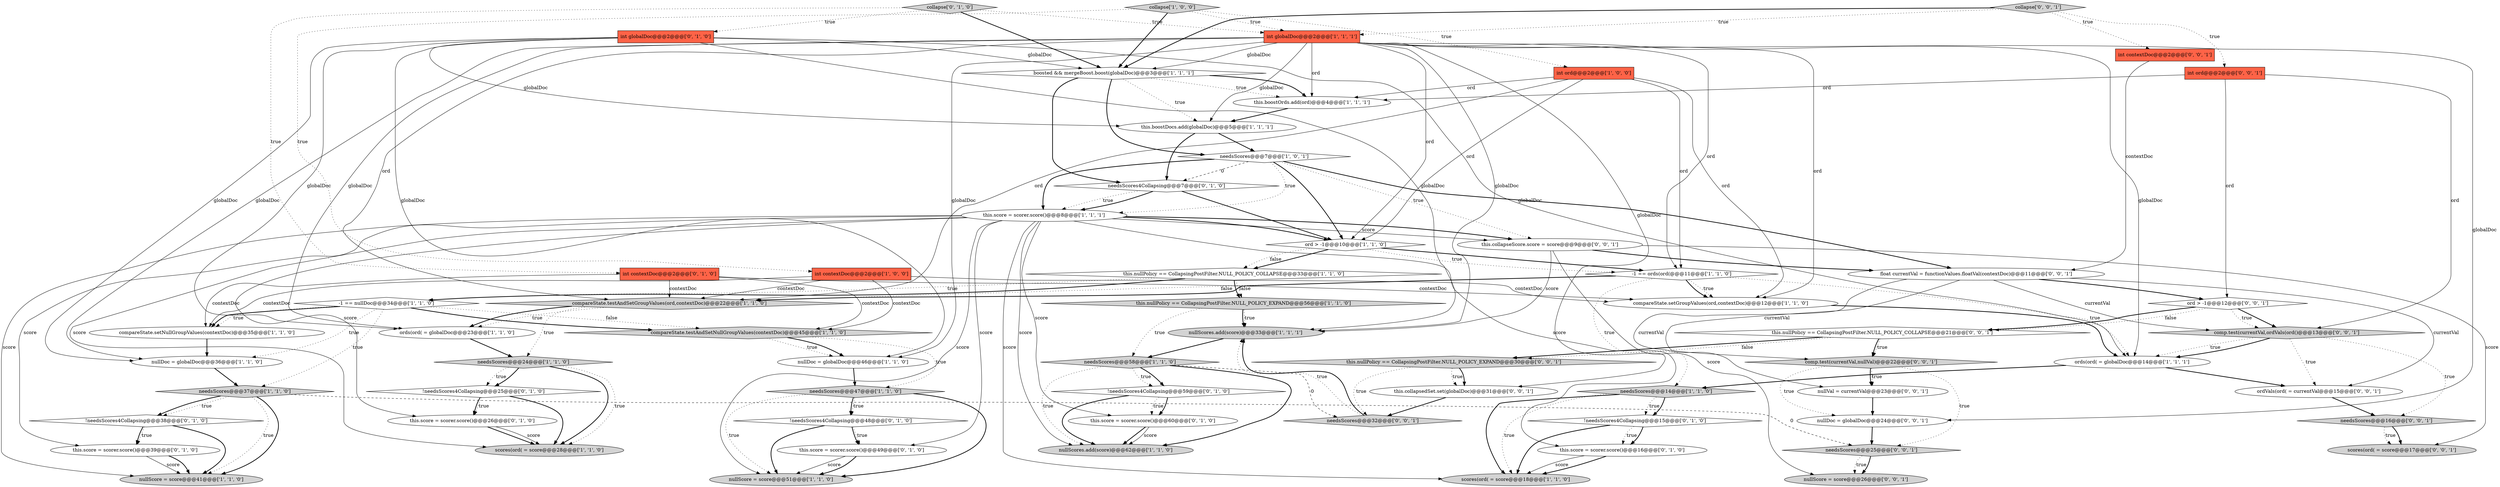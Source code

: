 digraph {
64 [style = filled, label = "scores(ord( = score@@@17@@@['0', '0', '1']", fillcolor = lightgray, shape = ellipse image = "AAA0AAABBB3BBB"];
19 [style = filled, label = "nullScores.add(score)@@@33@@@['1', '1', '1']", fillcolor = lightgray, shape = ellipse image = "AAA0AAABBB1BBB"];
43 [style = filled, label = "!needsScores4Collapsing@@@38@@@['0', '1', '0']", fillcolor = white, shape = diamond image = "AAA1AAABBB2BBB"];
54 [style = filled, label = "comp.test(currentVal,nullVal)@@@22@@@['0', '0', '1']", fillcolor = lightgray, shape = diamond image = "AAA0AAABBB3BBB"];
15 [style = filled, label = "needsScores@@@24@@@['1', '1', '0']", fillcolor = lightgray, shape = diamond image = "AAA0AAABBB1BBB"];
24 [style = filled, label = "needsScores@@@14@@@['1', '1', '0']", fillcolor = lightgray, shape = diamond image = "AAA0AAABBB1BBB"];
34 [style = filled, label = "this.score = scorer.score()@@@39@@@['0', '1', '0']", fillcolor = white, shape = ellipse image = "AAA1AAABBB2BBB"];
30 [style = filled, label = "needsScores@@@7@@@['1', '0', '1']", fillcolor = white, shape = diamond image = "AAA0AAABBB1BBB"];
53 [style = filled, label = "collapse['0', '0', '1']", fillcolor = lightgray, shape = diamond image = "AAA0AAABBB3BBB"];
27 [style = filled, label = "needsScores@@@58@@@['1', '1', '0']", fillcolor = lightgray, shape = diamond image = "AAA0AAABBB1BBB"];
57 [style = filled, label = "nullVal = currentVal@@@23@@@['0', '0', '1']", fillcolor = white, shape = ellipse image = "AAA0AAABBB3BBB"];
21 [style = filled, label = "scores(ord( = score@@@28@@@['1', '1', '0']", fillcolor = lightgray, shape = ellipse image = "AAA0AAABBB1BBB"];
31 [style = filled, label = "nullScore = score@@@51@@@['1', '1', '0']", fillcolor = lightgray, shape = ellipse image = "AAA0AAABBB1BBB"];
40 [style = filled, label = "needsScores4Collapsing@@@7@@@['0', '1', '0']", fillcolor = white, shape = diamond image = "AAA1AAABBB2BBB"];
58 [style = filled, label = "float currentVal = functionValues.floatVal(contextDoc)@@@11@@@['0', '0', '1']", fillcolor = white, shape = ellipse image = "AAA0AAABBB3BBB"];
16 [style = filled, label = "-1 == nullDoc@@@34@@@['1', '1', '0']", fillcolor = white, shape = diamond image = "AAA0AAABBB1BBB"];
61 [style = filled, label = "int contextDoc@@@2@@@['0', '0', '1']", fillcolor = tomato, shape = box image = "AAA0AAABBB3BBB"];
9 [style = filled, label = "int ord@@@2@@@['1', '0', '0']", fillcolor = tomato, shape = box image = "AAA0AAABBB1BBB"];
13 [style = filled, label = "this.score = scorer.score()@@@8@@@['1', '1', '1']", fillcolor = white, shape = ellipse image = "AAA0AAABBB1BBB"];
17 [style = filled, label = "this.nullPolicy == CollapsingPostFilter.NULL_POLICY_COLLAPSE@@@33@@@['1', '1', '0']", fillcolor = white, shape = diamond image = "AAA0AAABBB1BBB"];
46 [style = filled, label = "this.score = scorer.score()@@@16@@@['0', '1', '0']", fillcolor = white, shape = ellipse image = "AAA1AAABBB2BBB"];
51 [style = filled, label = "this.nullPolicy == CollapsingPostFilter.NULL_POLICY_COLLAPSE@@@21@@@['0', '0', '1']", fillcolor = white, shape = diamond image = "AAA0AAABBB3BBB"];
35 [style = filled, label = "!needsScores4Collapsing@@@48@@@['0', '1', '0']", fillcolor = white, shape = diamond image = "AAA1AAABBB2BBB"];
62 [style = filled, label = "this.collapseScore.score = score@@@9@@@['0', '0', '1']", fillcolor = white, shape = ellipse image = "AAA0AAABBB3BBB"];
11 [style = filled, label = "compareState.setNullGroupValues(contextDoc)@@@35@@@['1', '1', '0']", fillcolor = white, shape = ellipse image = "AAA0AAABBB1BBB"];
7 [style = filled, label = "nullScore = score@@@41@@@['1', '1', '0']", fillcolor = lightgray, shape = ellipse image = "AAA0AAABBB1BBB"];
60 [style = filled, label = "needsScores@@@16@@@['0', '0', '1']", fillcolor = lightgray, shape = diamond image = "AAA0AAABBB3BBB"];
5 [style = filled, label = "compareState.setGroupValues(ord,contextDoc)@@@12@@@['1', '1', '0']", fillcolor = white, shape = ellipse image = "AAA0AAABBB1BBB"];
42 [style = filled, label = "this.score = scorer.score()@@@49@@@['0', '1', '0']", fillcolor = white, shape = ellipse image = "AAA1AAABBB2BBB"];
4 [style = filled, label = "ords(ord( = globalDoc@@@14@@@['1', '1', '1']", fillcolor = white, shape = ellipse image = "AAA0AAABBB1BBB"];
12 [style = filled, label = "needsScores@@@37@@@['1', '1', '0']", fillcolor = lightgray, shape = diamond image = "AAA0AAABBB1BBB"];
1 [style = filled, label = "compareState.testAndSetNullGroupValues(contextDoc)@@@45@@@['1', '1', '0']", fillcolor = lightgray, shape = diamond image = "AAA0AAABBB1BBB"];
6 [style = filled, label = "compareState.testAndSetGroupValues(ord,contextDoc)@@@22@@@['1', '1', '0']", fillcolor = lightgray, shape = diamond image = "AAA0AAABBB1BBB"];
33 [style = filled, label = "collapse['0', '1', '0']", fillcolor = lightgray, shape = diamond image = "AAA0AAABBB2BBB"];
41 [style = filled, label = "this.score = scorer.score()@@@26@@@['0', '1', '0']", fillcolor = white, shape = ellipse image = "AAA1AAABBB2BBB"];
47 [style = filled, label = "ordVals(ord( = currentVal@@@15@@@['0', '0', '1']", fillcolor = white, shape = ellipse image = "AAA0AAABBB3BBB"];
52 [style = filled, label = "comp.test(currentVal,ordVals(ord()@@@13@@@['0', '0', '1']", fillcolor = lightgray, shape = diamond image = "AAA0AAABBB3BBB"];
18 [style = filled, label = "this.boostDocs.add(globalDoc)@@@5@@@['1', '1', '1']", fillcolor = white, shape = ellipse image = "AAA0AAABBB1BBB"];
3 [style = filled, label = "int contextDoc@@@2@@@['1', '0', '0']", fillcolor = tomato, shape = box image = "AAA0AAABBB1BBB"];
37 [style = filled, label = "int contextDoc@@@2@@@['0', '1', '0']", fillcolor = tomato, shape = box image = "AAA0AAABBB2BBB"];
25 [style = filled, label = "scores(ord( = score@@@18@@@['1', '1', '0']", fillcolor = lightgray, shape = ellipse image = "AAA0AAABBB1BBB"];
38 [style = filled, label = "!needsScores4Collapsing@@@15@@@['0', '1', '0']", fillcolor = white, shape = diamond image = "AAA1AAABBB2BBB"];
10 [style = filled, label = "ords(ord( = globalDoc@@@23@@@['1', '1', '0']", fillcolor = white, shape = ellipse image = "AAA0AAABBB1BBB"];
20 [style = filled, label = "nullScores.add(score)@@@62@@@['1', '1', '0']", fillcolor = lightgray, shape = ellipse image = "AAA0AAABBB1BBB"];
29 [style = filled, label = "nullDoc = globalDoc@@@46@@@['1', '1', '0']", fillcolor = white, shape = ellipse image = "AAA0AAABBB1BBB"];
36 [style = filled, label = "this.score = scorer.score()@@@60@@@['0', '1', '0']", fillcolor = white, shape = ellipse image = "AAA1AAABBB2BBB"];
39 [style = filled, label = "!needsScores4Collapsing@@@59@@@['0', '1', '0']", fillcolor = white, shape = diamond image = "AAA1AAABBB2BBB"];
44 [style = filled, label = "!needsScores4Collapsing@@@25@@@['0', '1', '0']", fillcolor = white, shape = diamond image = "AAA1AAABBB2BBB"];
48 [style = filled, label = "needsScores@@@25@@@['0', '0', '1']", fillcolor = lightgray, shape = diamond image = "AAA0AAABBB3BBB"];
63 [style = filled, label = "nullScore = score@@@26@@@['0', '0', '1']", fillcolor = lightgray, shape = ellipse image = "AAA0AAABBB3BBB"];
28 [style = filled, label = "this.boostOrds.add(ord)@@@4@@@['1', '1', '1']", fillcolor = white, shape = ellipse image = "AAA0AAABBB1BBB"];
56 [style = filled, label = "this.nullPolicy == CollapsingPostFilter.NULL_POLICY_EXPAND@@@30@@@['0', '0', '1']", fillcolor = lightgray, shape = diamond image = "AAA0AAABBB3BBB"];
0 [style = filled, label = "-1 == ords(ord(@@@11@@@['1', '1', '0']", fillcolor = white, shape = diamond image = "AAA0AAABBB1BBB"];
8 [style = filled, label = "collapse['1', '0', '0']", fillcolor = lightgray, shape = diamond image = "AAA0AAABBB1BBB"];
2 [style = filled, label = "needsScores@@@47@@@['1', '1', '0']", fillcolor = lightgray, shape = diamond image = "AAA0AAABBB1BBB"];
22 [style = filled, label = "nullDoc = globalDoc@@@36@@@['1', '1', '0']", fillcolor = white, shape = ellipse image = "AAA0AAABBB1BBB"];
45 [style = filled, label = "int globalDoc@@@2@@@['0', '1', '0']", fillcolor = tomato, shape = box image = "AAA0AAABBB2BBB"];
26 [style = filled, label = "this.nullPolicy == CollapsingPostFilter.NULL_POLICY_EXPAND@@@56@@@['1', '1', '0']", fillcolor = lightgray, shape = diamond image = "AAA0AAABBB1BBB"];
65 [style = filled, label = "needsScores@@@32@@@['0', '0', '1']", fillcolor = lightgray, shape = diamond image = "AAA0AAABBB3BBB"];
32 [style = filled, label = "boosted && mergeBoost.boost(globalDoc)@@@3@@@['1', '1', '1']", fillcolor = white, shape = diamond image = "AAA0AAABBB1BBB"];
50 [style = filled, label = "this.collapsedSet.set(globalDoc)@@@31@@@['0', '0', '1']", fillcolor = white, shape = ellipse image = "AAA0AAABBB3BBB"];
23 [style = filled, label = "int globalDoc@@@2@@@['1', '1', '1']", fillcolor = tomato, shape = box image = "AAA0AAABBB1BBB"];
14 [style = filled, label = "ord > -1@@@10@@@['1', '1', '0']", fillcolor = white, shape = diamond image = "AAA0AAABBB1BBB"];
49 [style = filled, label = "ord > -1@@@12@@@['0', '0', '1']", fillcolor = white, shape = diamond image = "AAA0AAABBB3BBB"];
55 [style = filled, label = "nullDoc = globalDoc@@@24@@@['0', '0', '1']", fillcolor = white, shape = ellipse image = "AAA0AAABBB3BBB"];
59 [style = filled, label = "int ord@@@2@@@['0', '0', '1']", fillcolor = tomato, shape = box image = "AAA0AAABBB3BBB"];
61->58 [style = solid, label="contextDoc"];
56->65 [style = dotted, label="true"];
60->64 [style = bold, label=""];
14->0 [style = dotted, label="true"];
11->22 [style = bold, label=""];
13->21 [style = solid, label="score"];
30->13 [style = dotted, label="true"];
3->5 [style = solid, label="contextDoc"];
13->20 [style = solid, label="score"];
27->39 [style = dotted, label="true"];
13->34 [style = solid, label="score"];
36->20 [style = bold, label=""];
52->4 [style = bold, label=""];
30->13 [style = bold, label=""];
35->42 [style = bold, label=""];
13->62 [style = bold, label=""];
23->29 [style = solid, label="globalDoc"];
30->62 [style = dotted, label="true"];
14->0 [style = bold, label=""];
3->1 [style = solid, label="contextDoc"];
33->32 [style = bold, label=""];
51->54 [style = bold, label=""];
0->24 [style = dotted, label="true"];
19->27 [style = bold, label=""];
23->55 [style = solid, label="globalDoc"];
53->61 [style = dotted, label="true"];
4->24 [style = bold, label=""];
9->0 [style = solid, label="ord"];
23->50 [style = solid, label="globalDoc"];
39->36 [style = dotted, label="true"];
45->22 [style = solid, label="globalDoc"];
6->10 [style = dotted, label="true"];
16->1 [style = bold, label=""];
23->14 [style = solid, label="ord"];
40->13 [style = bold, label=""];
32->28 [style = bold, label=""];
44->41 [style = bold, label=""];
33->37 [style = dotted, label="true"];
59->28 [style = solid, label="ord"];
28->18 [style = bold, label=""];
2->31 [style = bold, label=""];
50->65 [style = bold, label=""];
41->21 [style = bold, label=""];
49->52 [style = bold, label=""];
10->15 [style = bold, label=""];
26->19 [style = dotted, label="true"];
57->55 [style = bold, label=""];
23->32 [style = solid, label="globalDoc"];
43->7 [style = bold, label=""];
15->44 [style = dotted, label="true"];
48->63 [style = dotted, label="true"];
17->16 [style = bold, label=""];
13->25 [style = solid, label="score"];
38->46 [style = dotted, label="true"];
43->34 [style = dotted, label="true"];
45->29 [style = solid, label="globalDoc"];
27->65 [style = dashed, label="0"];
13->62 [style = solid, label="score"];
23->4 [style = solid, label="globalDoc"];
49->52 [style = dotted, label="true"];
16->22 [style = dotted, label="true"];
12->7 [style = dotted, label="true"];
52->60 [style = dotted, label="true"];
14->17 [style = bold, label=""];
58->54 [style = solid, label="currentVal"];
38->25 [style = bold, label=""];
46->25 [style = bold, label=""];
59->49 [style = solid, label="ord"];
1->29 [style = dotted, label="true"];
42->31 [style = solid, label="score"];
12->43 [style = dotted, label="true"];
8->32 [style = bold, label=""];
9->5 [style = solid, label="ord"];
54->48 [style = dotted, label="true"];
1->29 [style = bold, label=""];
15->21 [style = bold, label=""];
0->6 [style = dotted, label="false"];
54->57 [style = dotted, label="true"];
38->46 [style = bold, label=""];
37->6 [style = solid, label="contextDoc"];
27->20 [style = bold, label=""];
23->5 [style = solid, label="ord"];
17->26 [style = dotted, label="false"];
41->21 [style = solid, label="score"];
23->0 [style = solid, label="ord"];
26->19 [style = bold, label=""];
39->36 [style = bold, label=""];
54->57 [style = bold, label=""];
65->19 [style = bold, label=""];
30->40 [style = dashed, label="0"];
58->49 [style = bold, label=""];
40->13 [style = dotted, label="true"];
37->1 [style = solid, label="contextDoc"];
13->36 [style = solid, label="score"];
24->38 [style = dotted, label="true"];
58->47 [style = solid, label="currentVal"];
53->59 [style = dotted, label="true"];
58->57 [style = solid, label="currentVal"];
1->2 [style = dotted, label="true"];
24->25 [style = bold, label=""];
45->18 [style = solid, label="globalDoc"];
24->25 [style = dotted, label="true"];
9->6 [style = solid, label="ord"];
51->56 [style = bold, label=""];
30->14 [style = bold, label=""];
62->64 [style = solid, label="score"];
18->30 [style = bold, label=""];
53->32 [style = bold, label=""];
33->23 [style = dotted, label="true"];
46->25 [style = solid, label="score"];
45->19 [style = solid, label="globalDoc"];
34->7 [style = solid, label="score"];
15->21 [style = dotted, label="true"];
0->6 [style = bold, label=""];
51->56 [style = dotted, label="false"];
65->19 [style = dotted, label="true"];
23->6 [style = solid, label="ord"];
17->26 [style = bold, label=""];
13->7 [style = solid, label="score"];
17->16 [style = dotted, label="true"];
32->40 [style = bold, label=""];
35->31 [style = bold, label=""];
56->50 [style = dotted, label="true"];
3->11 [style = solid, label="contextDoc"];
4->47 [style = bold, label=""];
29->2 [style = bold, label=""];
34->7 [style = bold, label=""];
23->22 [style = solid, label="globalDoc"];
3->6 [style = solid, label="contextDoc"];
52->4 [style = dotted, label="true"];
12->48 [style = dashed, label="0"];
5->4 [style = bold, label=""];
14->17 [style = dotted, label="false"];
16->1 [style = dotted, label="false"];
55->48 [style = bold, label=""];
9->28 [style = solid, label="ord"];
24->38 [style = bold, label=""];
15->44 [style = bold, label=""];
44->41 [style = dotted, label="true"];
32->28 [style = dotted, label="true"];
2->31 [style = dotted, label="true"];
49->51 [style = dotted, label="false"];
13->31 [style = solid, label="score"];
18->40 [style = bold, label=""];
32->18 [style = dotted, label="true"];
16->11 [style = dotted, label="true"];
30->58 [style = bold, label=""];
48->63 [style = bold, label=""];
8->3 [style = dotted, label="true"];
44->21 [style = bold, label=""];
22->12 [style = bold, label=""];
52->47 [style = dotted, label="true"];
16->11 [style = bold, label=""];
45->10 [style = solid, label="globalDoc"];
54->55 [style = dotted, label="true"];
60->64 [style = dotted, label="true"];
13->42 [style = solid, label="score"];
23->10 [style = solid, label="globalDoc"];
27->20 [style = dotted, label="true"];
58->52 [style = solid, label="currentVal"];
56->50 [style = bold, label=""];
23->28 [style = solid, label="ord"];
2->35 [style = dotted, label="true"];
37->5 [style = solid, label="contextDoc"];
12->7 [style = bold, label=""];
35->42 [style = dotted, label="true"];
33->45 [style = dotted, label="true"];
8->23 [style = dotted, label="true"];
27->39 [style = bold, label=""];
23->18 [style = solid, label="globalDoc"];
9->14 [style = solid, label="ord"];
51->54 [style = dotted, label="true"];
42->31 [style = bold, label=""];
39->20 [style = bold, label=""];
49->51 [style = bold, label=""];
13->41 [style = solid, label="score"];
45->4 [style = solid, label="globalDoc"];
59->52 [style = solid, label="ord"];
13->46 [style = solid, label="score"];
45->32 [style = solid, label="globalDoc"];
0->5 [style = dotted, label="true"];
6->10 [style = bold, label=""];
43->34 [style = bold, label=""];
23->19 [style = solid, label="globalDoc"];
16->12 [style = dotted, label="true"];
37->11 [style = solid, label="contextDoc"];
40->14 [style = bold, label=""];
53->23 [style = dotted, label="true"];
47->60 [style = bold, label=""];
62->63 [style = solid, label="score"];
32->30 [style = bold, label=""];
36->20 [style = solid, label="score"];
12->43 [style = bold, label=""];
0->4 [style = dotted, label="true"];
26->27 [style = dotted, label="true"];
0->5 [style = bold, label=""];
13->14 [style = bold, label=""];
2->35 [style = bold, label=""];
62->19 [style = solid, label="score"];
62->58 [style = bold, label=""];
6->15 [style = dotted, label="true"];
8->9 [style = dotted, label="true"];
}
